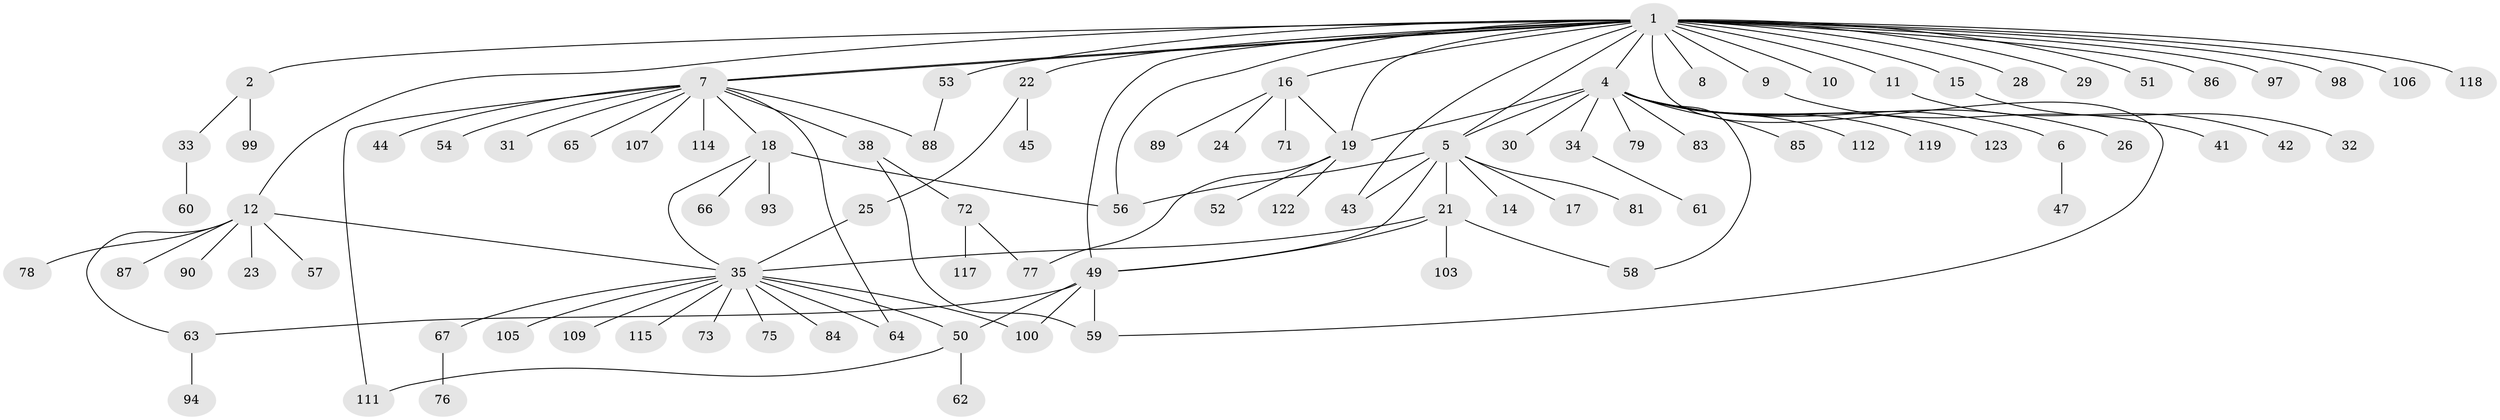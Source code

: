 // original degree distribution, {28: 0.008130081300813009, 4: 0.04065040650406504, 1: 0.5691056910569106, 14: 0.008130081300813009, 9: 0.016260162601626018, 2: 0.2032520325203252, 10: 0.008130081300813009, 3: 0.08943089430894309, 6: 0.008130081300813009, 7: 0.016260162601626018, 5: 0.024390243902439025, 12: 0.008130081300813009}
// Generated by graph-tools (version 1.1) at 2025/41/03/06/25 10:41:51]
// undirected, 93 vertices, 114 edges
graph export_dot {
graph [start="1"]
  node [color=gray90,style=filled];
  1 [super="+116"];
  2 [super="+3"];
  4 [super="+13"];
  5 [super="+27"];
  6;
  7 [super="+36"];
  8;
  9 [super="+40"];
  10 [super="+82"];
  11;
  12 [super="+55"];
  14 [super="+39"];
  15;
  16 [super="+121"];
  17;
  18 [super="+20"];
  19 [super="+46"];
  21 [super="+113"];
  22 [super="+37"];
  23;
  24;
  25 [super="+101"];
  26;
  28;
  29;
  30;
  31 [super="+69"];
  32;
  33;
  34;
  35 [super="+48"];
  38;
  41;
  42 [super="+68"];
  43;
  44 [super="+74"];
  45 [super="+104"];
  47;
  49 [super="+92"];
  50 [super="+91"];
  51;
  52;
  53 [super="+110"];
  54;
  56;
  57;
  58;
  59;
  60 [super="+70"];
  61 [super="+120"];
  62;
  63;
  64 [super="+80"];
  65;
  66;
  67 [super="+96"];
  71;
  72;
  73;
  75;
  76;
  77;
  78;
  79 [super="+95"];
  81;
  83;
  84;
  85;
  86;
  87;
  88;
  89;
  90;
  93;
  94;
  97;
  98;
  99;
  100 [super="+102"];
  103 [super="+108"];
  105;
  106;
  107;
  109;
  111;
  112;
  114;
  115;
  117;
  118;
  119;
  122;
  123;
  1 -- 2;
  1 -- 4;
  1 -- 5;
  1 -- 7;
  1 -- 7;
  1 -- 8;
  1 -- 9;
  1 -- 10;
  1 -- 11;
  1 -- 12;
  1 -- 15;
  1 -- 16;
  1 -- 19;
  1 -- 22;
  1 -- 28;
  1 -- 29;
  1 -- 43;
  1 -- 51;
  1 -- 53;
  1 -- 56;
  1 -- 59;
  1 -- 86;
  1 -- 97;
  1 -- 98;
  1 -- 106;
  1 -- 118;
  1 -- 49;
  2 -- 33;
  2 -- 99;
  4 -- 5;
  4 -- 6;
  4 -- 19;
  4 -- 26;
  4 -- 34;
  4 -- 58;
  4 -- 79;
  4 -- 83;
  4 -- 85;
  4 -- 112;
  4 -- 119;
  4 -- 123;
  4 -- 30;
  5 -- 14;
  5 -- 17;
  5 -- 21;
  5 -- 56;
  5 -- 81;
  5 -- 49;
  5 -- 43;
  6 -- 47;
  7 -- 18;
  7 -- 31;
  7 -- 54;
  7 -- 64;
  7 -- 88;
  7 -- 111;
  7 -- 114;
  7 -- 65;
  7 -- 38;
  7 -- 107;
  7 -- 44;
  9 -- 41;
  11 -- 42;
  12 -- 23;
  12 -- 35;
  12 -- 57;
  12 -- 63;
  12 -- 78;
  12 -- 87;
  12 -- 90;
  15 -- 32;
  16 -- 19;
  16 -- 24;
  16 -- 71;
  16 -- 89;
  18 -- 56;
  18 -- 93;
  18 -- 35;
  18 -- 66;
  19 -- 52;
  19 -- 77;
  19 -- 122;
  21 -- 49;
  21 -- 58;
  21 -- 103;
  21 -- 35;
  22 -- 25;
  22 -- 45;
  25 -- 35;
  33 -- 60;
  34 -- 61;
  35 -- 109;
  35 -- 100;
  35 -- 64;
  35 -- 67;
  35 -- 73;
  35 -- 105;
  35 -- 75;
  35 -- 50;
  35 -- 115;
  35 -- 84;
  38 -- 59;
  38 -- 72;
  49 -- 59 [weight=2];
  49 -- 50;
  49 -- 100;
  49 -- 63;
  50 -- 62;
  50 -- 111;
  53 -- 88;
  63 -- 94;
  67 -- 76;
  72 -- 77;
  72 -- 117;
}
